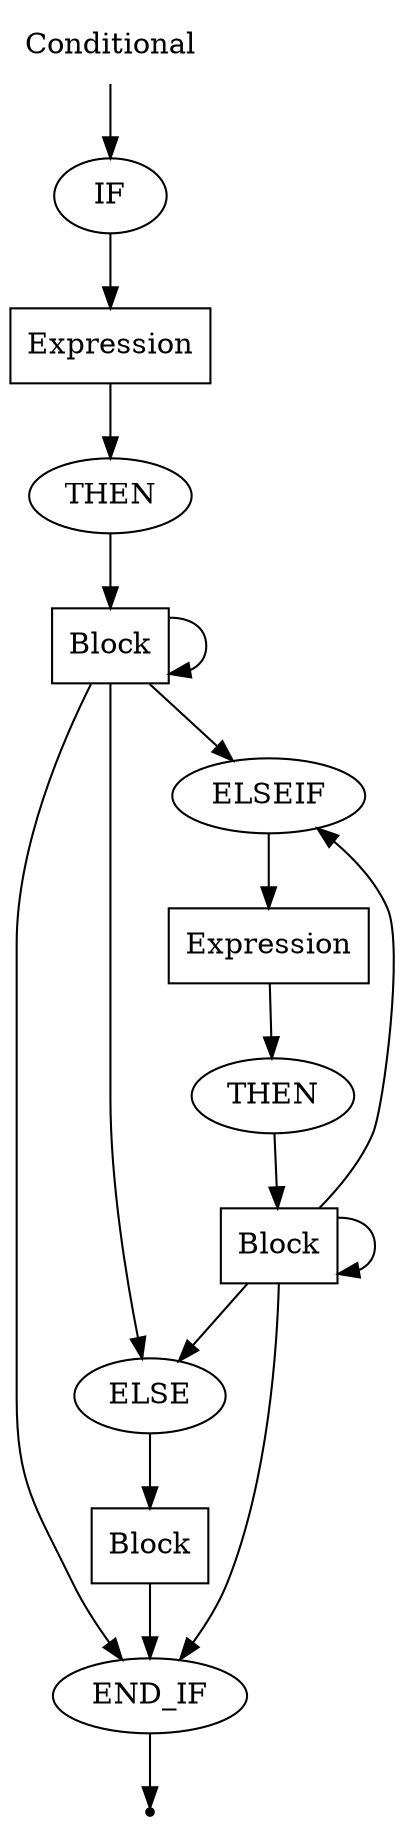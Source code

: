 digraph Conditional {
  start [label="Conditional" shape=plaintext];
  A [label="IF" shape=oval];
  B [label="Expression" shape=box];
  C [label="THEN" shape=oval];
  D [label="Block" shape=box];
  F [label="END_IF" shape=oval];
  G [label="ELSE" shape=oval];
  H [label="Block" shape=box];
  I [label="ELSEIF" shape=oval];
  J [label="Expression" shape=box];
  K [label="THEN" shape=oval];
  L [label="Block" shape=box];
  end [label="" shape=point];
  start -> A;
  A -> B;
  B -> C;
  C -> D;
  D -> D;
  D -> I;
  D -> G;
  D -> F;
  G -> H;
  H -> F;
  I -> J;
  J -> K;
  K -> L;
  L -> I;
  L -> L;
  L -> G;
  L -> F;
  F -> end;
}